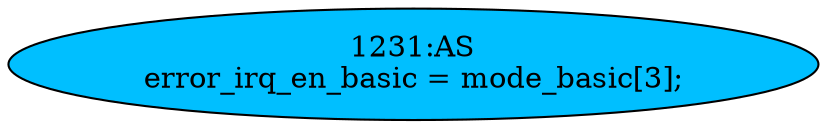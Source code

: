 strict digraph "" {
	node [label="\N"];
	"1231:AS"	 [ast="<pyverilog.vparser.ast.Assign object at 0x7fd773257d50>",
		def_var="['error_irq_en_basic']",
		fillcolor=deepskyblue,
		label="1231:AS
error_irq_en_basic = mode_basic[3];",
		statements="[]",
		style=filled,
		typ=Assign,
		use_var="['mode_basic']"];
}
